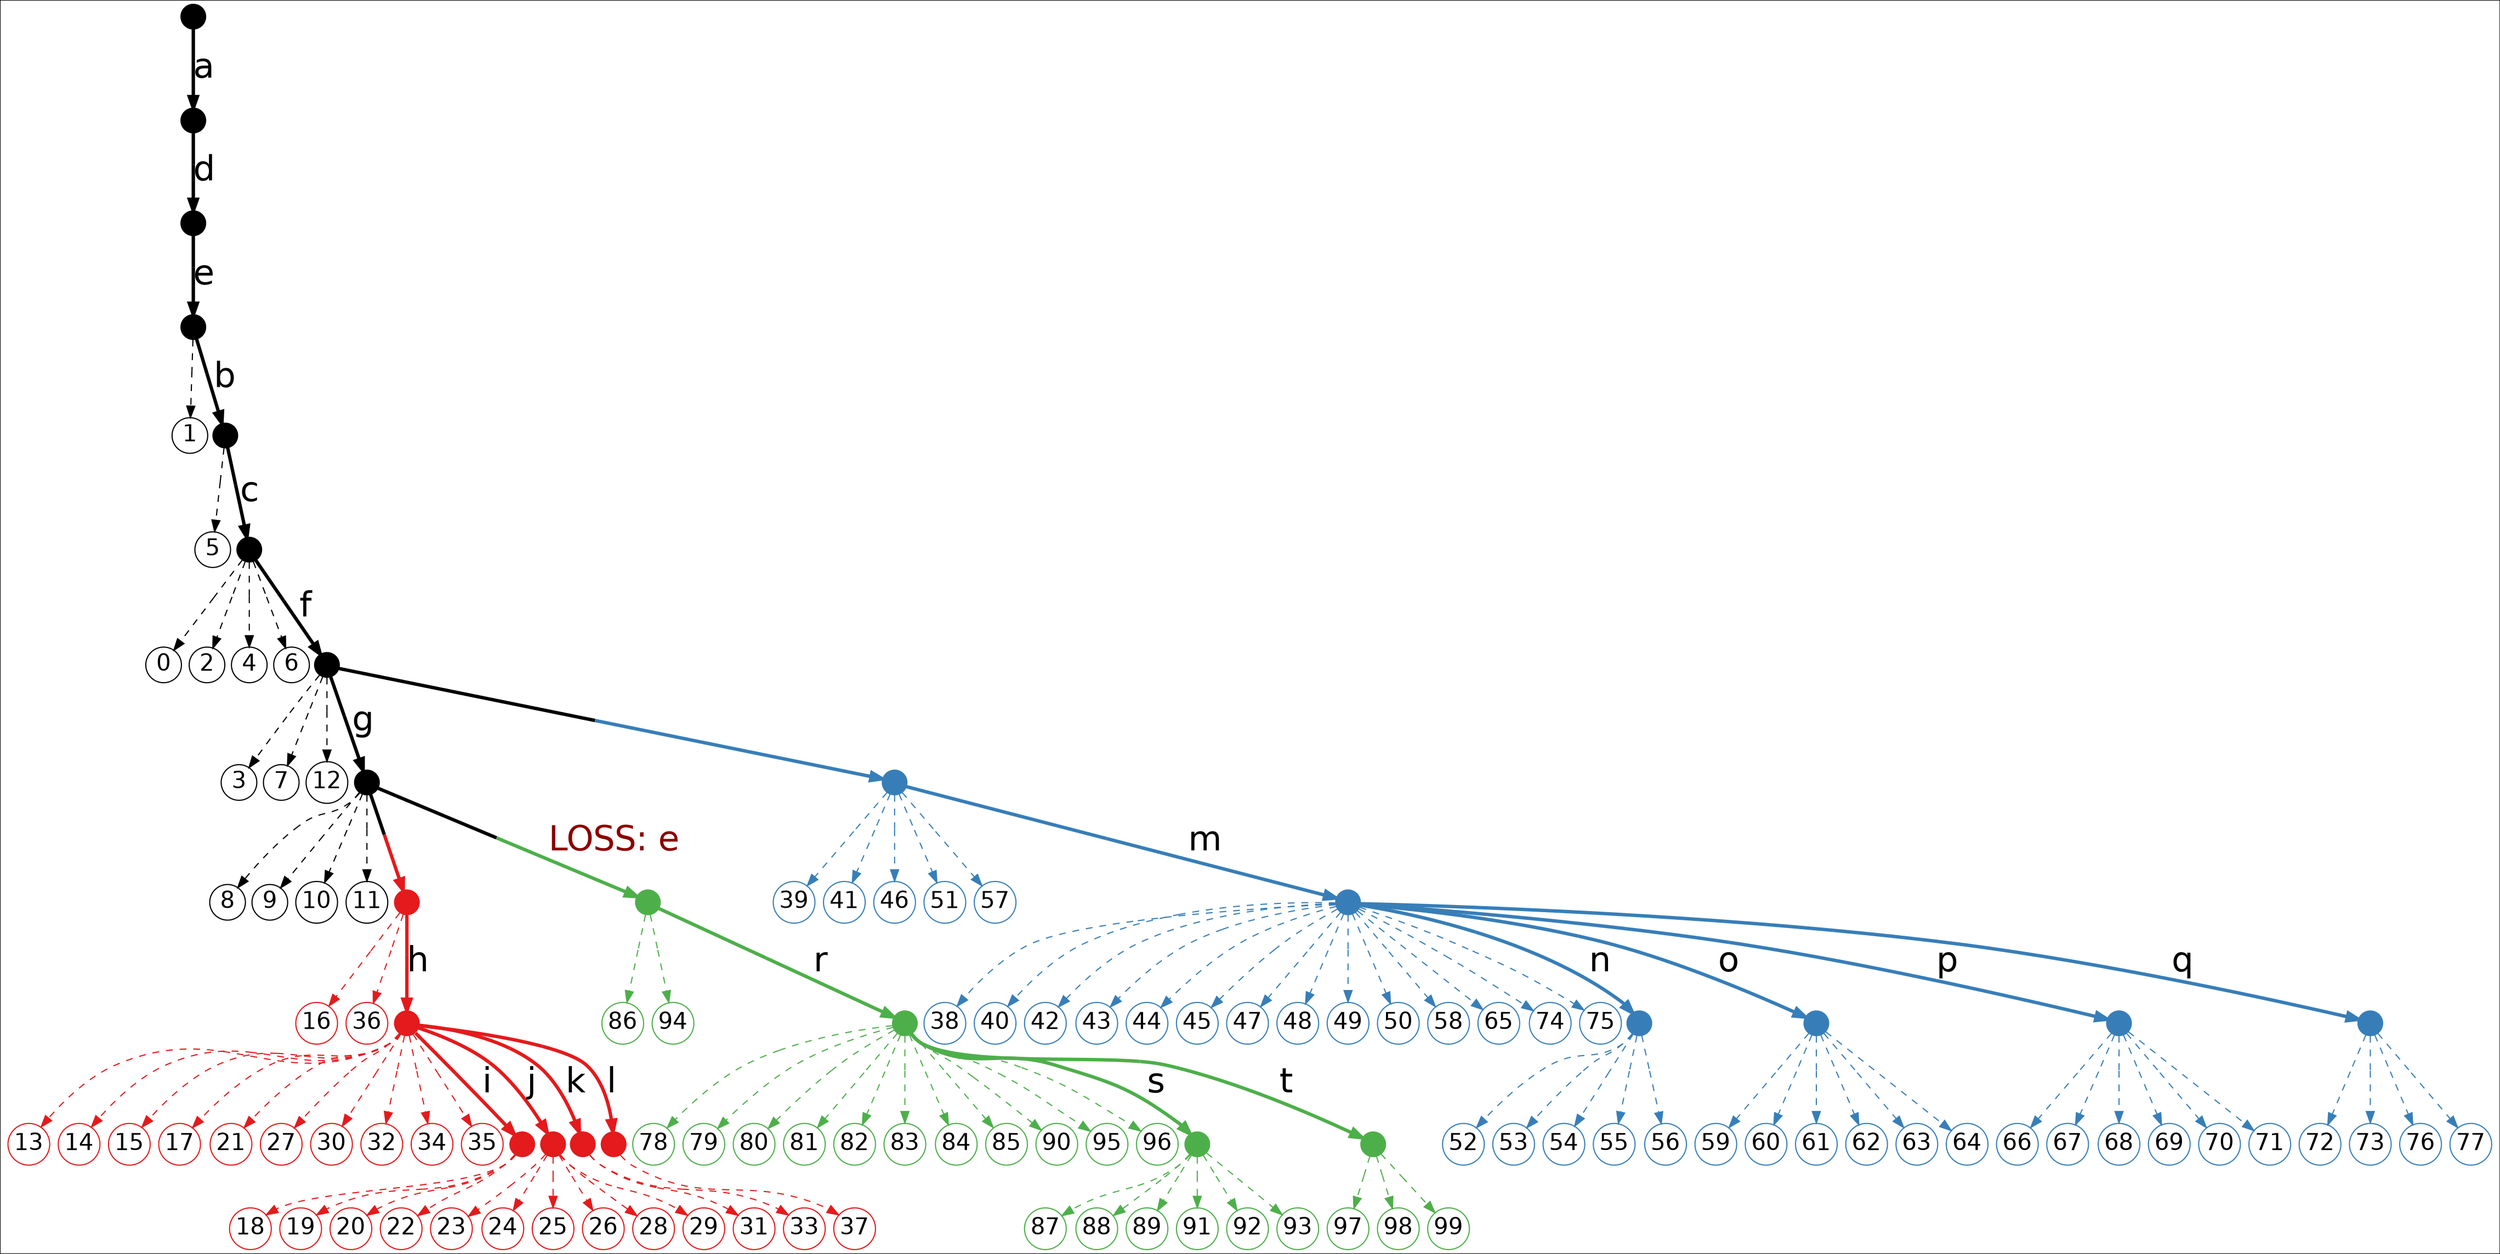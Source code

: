 digraph g{
ratio=0.5
nodesep=0
graph [fontname = "helvetica", colorscheme=set19];
node [fontname = "helvetica", colorscheme=set19];
edge [fontname = "helvetica", colorscheme=set19];
"CELL:0" [label = "0", shape=circle, height = 0.3, width = 0.3, margin=0, color = 0, fontsize = 20]; 
"CELL:1" [label = "1", shape=circle, height = 0.3, width = 0.3, margin=0, color = 0, fontsize = 20]; 
"CELL:2" [label = "2", shape=circle, height = 0.3, width = 0.3, margin=0, color = 0, fontsize = 20]; 
"CELL:3" [label = "3", shape=circle, height = 0.3, width = 0.3, margin=0, color = 0, fontsize = 20]; 
"CELL:4" [label = "4", shape=circle, height = 0.3, width = 0.3, margin=0, color = 0, fontsize = 20]; 
"CELL:5" [label = "5", shape=circle, height = 0.3, width = 0.3, margin=0, color = 0, fontsize = 20]; 
"CELL:6" [label = "6", shape=circle, height = 0.3, width = 0.3, margin=0, color = 0, fontsize = 20]; 
"CELL:7" [label = "7", shape=circle, height = 0.3, width = 0.3, margin=0, color = 0, fontsize = 20]; 
"CELL:8" [label = "8", shape=circle, height = 0.3, width = 0.3, margin=0, color = 0, fontsize = 20]; 
"CELL:9" [label = "9", shape=circle, height = 0.3, width = 0.3, margin=0, color = 0, fontsize = 20]; 
"CELL:10" [label = "10", shape=circle, height = 0.3, width = 0.3, margin=0, color = 0, fontsize = 20]; 
"CELL:11" [label = "11", shape=circle, height = 0.3, width = 0.3, margin=0, color = 0, fontsize = 20]; 
"CELL:12" [label = "12", shape=circle, height = 0.3, width = 0.3, margin=0, color = 0, fontsize = 20]; 
"CELL:13" [label = "13", shape=circle, height = 0.3, width = 0.3, margin=0, color = 1, fontsize = 20]; 
"CELL:14" [label = "14", shape=circle, height = 0.3, width = 0.3, margin=0, color = 1, fontsize = 20]; 
"CELL:15" [label = "15", shape=circle, height = 0.3, width = 0.3, margin=0, color = 1, fontsize = 20]; 
"CELL:16" [label = "16", shape=circle, height = 0.3, width = 0.3, margin=0, color = 1, fontsize = 20]; 
"CELL:17" [label = "17", shape=circle, height = 0.3, width = 0.3, margin=0, color = 1, fontsize = 20]; 
"CELL:18" [label = "18", shape=circle, height = 0.3, width = 0.3, margin=0, color = 1, fontsize = 20]; 
"CELL:19" [label = "19", shape=circle, height = 0.3, width = 0.3, margin=0, color = 1, fontsize = 20]; 
"CELL:20" [label = "20", shape=circle, height = 0.3, width = 0.3, margin=0, color = 1, fontsize = 20]; 
"CELL:21" [label = "21", shape=circle, height = 0.3, width = 0.3, margin=0, color = 1, fontsize = 20]; 
"CELL:22" [label = "22", shape=circle, height = 0.3, width = 0.3, margin=0, color = 1, fontsize = 20]; 
"CELL:23" [label = "23", shape=circle, height = 0.3, width = 0.3, margin=0, color = 1, fontsize = 20]; 
"CELL:24" [label = "24", shape=circle, height = 0.3, width = 0.3, margin=0, color = 1, fontsize = 20]; 
"CELL:25" [label = "25", shape=circle, height = 0.3, width = 0.3, margin=0, color = 1, fontsize = 20]; 
"CELL:26" [label = "26", shape=circle, height = 0.3, width = 0.3, margin=0, color = 1, fontsize = 20]; 
"CELL:27" [label = "27", shape=circle, height = 0.3, width = 0.3, margin=0, color = 1, fontsize = 20]; 
"CELL:28" [label = "28", shape=circle, height = 0.3, width = 0.3, margin=0, color = 1, fontsize = 20]; 
"CELL:29" [label = "29", shape=circle, height = 0.3, width = 0.3, margin=0, color = 1, fontsize = 20]; 
"CELL:30" [label = "30", shape=circle, height = 0.3, width = 0.3, margin=0, color = 1, fontsize = 20]; 
"CELL:31" [label = "31", shape=circle, height = 0.3, width = 0.3, margin=0, color = 1, fontsize = 20]; 
"CELL:32" [label = "32", shape=circle, height = 0.3, width = 0.3, margin=0, color = 1, fontsize = 20]; 
"CELL:33" [label = "33", shape=circle, height = 0.3, width = 0.3, margin=0, color = 1, fontsize = 20]; 
"CELL:34" [label = "34", shape=circle, height = 0.3, width = 0.3, margin=0, color = 1, fontsize = 20]; 
"CELL:35" [label = "35", shape=circle, height = 0.3, width = 0.3, margin=0, color = 1, fontsize = 20]; 
"CELL:36" [label = "36", shape=circle, height = 0.3, width = 0.3, margin=0, color = 1, fontsize = 20]; 
"CELL:37" [label = "37", shape=circle, height = 0.3, width = 0.3, margin=0, color = 1, fontsize = 20]; 
"CELL:38" [label = "38", shape=circle, height = 0.3, width = 0.3, margin=0, color = 2, fontsize = 20]; 
"CELL:39" [label = "39", shape=circle, height = 0.3, width = 0.3, margin=0, color = 2, fontsize = 20]; 
"CELL:40" [label = "40", shape=circle, height = 0.3, width = 0.3, margin=0, color = 2, fontsize = 20]; 
"CELL:41" [label = "41", shape=circle, height = 0.3, width = 0.3, margin=0, color = 2, fontsize = 20]; 
"CELL:42" [label = "42", shape=circle, height = 0.3, width = 0.3, margin=0, color = 2, fontsize = 20]; 
"CELL:43" [label = "43", shape=circle, height = 0.3, width = 0.3, margin=0, color = 2, fontsize = 20]; 
"CELL:44" [label = "44", shape=circle, height = 0.3, width = 0.3, margin=0, color = 2, fontsize = 20]; 
"CELL:45" [label = "45", shape=circle, height = 0.3, width = 0.3, margin=0, color = 2, fontsize = 20]; 
"CELL:46" [label = "46", shape=circle, height = 0.3, width = 0.3, margin=0, color = 2, fontsize = 20]; 
"CELL:47" [label = "47", shape=circle, height = 0.3, width = 0.3, margin=0, color = 2, fontsize = 20]; 
"CELL:48" [label = "48", shape=circle, height = 0.3, width = 0.3, margin=0, color = 2, fontsize = 20]; 
"CELL:49" [label = "49", shape=circle, height = 0.3, width = 0.3, margin=0, color = 2, fontsize = 20]; 
"CELL:50" [label = "50", shape=circle, height = 0.3, width = 0.3, margin=0, color = 2, fontsize = 20]; 
"CELL:51" [label = "51", shape=circle, height = 0.3, width = 0.3, margin=0, color = 2, fontsize = 20]; 
"CELL:52" [label = "52", shape=circle, height = 0.3, width = 0.3, margin=0, color = 2, fontsize = 20]; 
"CELL:53" [label = "53", shape=circle, height = 0.3, width = 0.3, margin=0, color = 2, fontsize = 20]; 
"CELL:54" [label = "54", shape=circle, height = 0.3, width = 0.3, margin=0, color = 2, fontsize = 20]; 
"CELL:55" [label = "55", shape=circle, height = 0.3, width = 0.3, margin=0, color = 2, fontsize = 20]; 
"CELL:56" [label = "56", shape=circle, height = 0.3, width = 0.3, margin=0, color = 2, fontsize = 20]; 
"CELL:57" [label = "57", shape=circle, height = 0.3, width = 0.3, margin=0, color = 2, fontsize = 20]; 
"CELL:58" [label = "58", shape=circle, height = 0.3, width = 0.3, margin=0, color = 2, fontsize = 20]; 
"CELL:59" [label = "59", shape=circle, height = 0.3, width = 0.3, margin=0, color = 2, fontsize = 20]; 
"CELL:60" [label = "60", shape=circle, height = 0.3, width = 0.3, margin=0, color = 2, fontsize = 20]; 
"CELL:61" [label = "61", shape=circle, height = 0.3, width = 0.3, margin=0, color = 2, fontsize = 20]; 
"CELL:62" [label = "62", shape=circle, height = 0.3, width = 0.3, margin=0, color = 2, fontsize = 20]; 
"CELL:63" [label = "63", shape=circle, height = 0.3, width = 0.3, margin=0, color = 2, fontsize = 20]; 
"CELL:64" [label = "64", shape=circle, height = 0.3, width = 0.3, margin=0, color = 2, fontsize = 20]; 
"CELL:65" [label = "65", shape=circle, height = 0.3, width = 0.3, margin=0, color = 2, fontsize = 20]; 
"CELL:66" [label = "66", shape=circle, height = 0.3, width = 0.3, margin=0, color = 2, fontsize = 20]; 
"CELL:67" [label = "67", shape=circle, height = 0.3, width = 0.3, margin=0, color = 2, fontsize = 20]; 
"CELL:68" [label = "68", shape=circle, height = 0.3, width = 0.3, margin=0, color = 2, fontsize = 20]; 
"CELL:69" [label = "69", shape=circle, height = 0.3, width = 0.3, margin=0, color = 2, fontsize = 20]; 
"CELL:70" [label = "70", shape=circle, height = 0.3, width = 0.3, margin=0, color = 2, fontsize = 20]; 
"CELL:71" [label = "71", shape=circle, height = 0.3, width = 0.3, margin=0, color = 2, fontsize = 20]; 
"CELL:72" [label = "72", shape=circle, height = 0.3, width = 0.3, margin=0, color = 2, fontsize = 20]; 
"CELL:73" [label = "73", shape=circle, height = 0.3, width = 0.3, margin=0, color = 2, fontsize = 20]; 
"CELL:74" [label = "74", shape=circle, height = 0.3, width = 0.3, margin=0, color = 2, fontsize = 20]; 
"CELL:75" [label = "75", shape=circle, height = 0.3, width = 0.3, margin=0, color = 2, fontsize = 20]; 
"CELL:76" [label = "76", shape=circle, height = 0.3, width = 0.3, margin=0, color = 2, fontsize = 20]; 
"CELL:77" [label = "77", shape=circle, height = 0.3, width = 0.3, margin=0, color = 2, fontsize = 20]; 
"CELL:78" [label = "78", shape=circle, height = 0.3, width = 0.3, margin=0, color = 3, fontsize = 20]; 
"CELL:79" [label = "79", shape=circle, height = 0.3, width = 0.3, margin=0, color = 3, fontsize = 20]; 
"CELL:80" [label = "80", shape=circle, height = 0.3, width = 0.3, margin=0, color = 3, fontsize = 20]; 
"CELL:81" [label = "81", shape=circle, height = 0.3, width = 0.3, margin=0, color = 3, fontsize = 20]; 
"CELL:82" [label = "82", shape=circle, height = 0.3, width = 0.3, margin=0, color = 3, fontsize = 20]; 
"CELL:83" [label = "83", shape=circle, height = 0.3, width = 0.3, margin=0, color = 3, fontsize = 20]; 
"CELL:84" [label = "84", shape=circle, height = 0.3, width = 0.3, margin=0, color = 3, fontsize = 20]; 
"CELL:85" [label = "85", shape=circle, height = 0.3, width = 0.3, margin=0, color = 3, fontsize = 20]; 
"CELL:86" [label = "86", shape=circle, height = 0.3, width = 0.3, margin=0, color = 3, fontsize = 20]; 
"CELL:87" [label = "87", shape=circle, height = 0.3, width = 0.3, margin=0, color = 3, fontsize = 20]; 
"CELL:88" [label = "88", shape=circle, height = 0.3, width = 0.3, margin=0, color = 3, fontsize = 20]; 
"CELL:89" [label = "89", shape=circle, height = 0.3, width = 0.3, margin=0, color = 3, fontsize = 20]; 
"CELL:90" [label = "90", shape=circle, height = 0.3, width = 0.3, margin=0, color = 3, fontsize = 20]; 
"CELL:91" [label = "91", shape=circle, height = 0.3, width = 0.3, margin=0, color = 3, fontsize = 20]; 
"CELL:92" [label = "92", shape=circle, height = 0.3, width = 0.3, margin=0, color = 3, fontsize = 20]; 
"CELL:93" [label = "93", shape=circle, height = 0.3, width = 0.3, margin=0, color = 3, fontsize = 20]; 
"CELL:94" [label = "94", shape=circle, height = 0.3, width = 0.3, margin=0, color = 3, fontsize = 20]; 
"CELL:95" [label = "95", shape=circle, height = 0.3, width = 0.3, margin=0, color = 3, fontsize = 20]; 
"CELL:96" [label = "96", shape=circle, height = 0.3, width = 0.3, margin=0, color = 3, fontsize = 20]; 
"CELL:97" [label = "97", shape=circle, height = 0.3, width = 0.3, margin=0, color = 3, fontsize = 20]; 
"CELL:98" [label = "98", shape=circle, height = 0.3, width = 0.3, margin=0, color = 3, fontsize = 20]; 
"CELL:99" [label = "99", shape=circle, height = 0.3, width = 0.3, margin=0, color = 3, fontsize = 20]; 
"MUT:a" [label = "", color = 0, height = 0.3, width = 0.3, shape=point]; 
"MUT:b" [label = "", color = 0, height = 0.3, width = 0.3, shape=point]; 
"MUT:c" [label = "", color = 0, height = 0.3, width = 0.3, shape=point]; 
"MUT:d" [label = "", color = 0, height = 0.3, width = 0.3, shape=point]; 
"MUT:e" [label = "", color = 0, height = 0.3, width = 0.3, shape=point]; 
"MUT:f" [label = "", color = 0, height = 0.3, width = 0.3, shape=point]; 
"MUT:g" [label = "", color = 0, height = 0.3, width = 0.3, shape=point]; 
"MUT:h" [label = "", color = 1, height = 0.3, width = 0.3, shape=point]; 
"MUT:i" [label = "", color = 1, height = 0.3, width = 0.3, shape=point]; 
"MUT:j" [label = "", color = 1, height = 0.3, width = 0.3, shape=point]; 
"MUT:k" [label = "", color = 1, height = 0.3, width = 0.3, shape=point]; 
"MUT:l" [label = "", color = 1, height = 0.3, width = 0.3, shape=point]; 
"MUT:m" [label = "", color = 2, height = 0.3, width = 0.3, shape=point]; 
"MUT:n" [label = "", color = 2, height = 0.3, width = 0.3, shape=point]; 
"MUT:o" [label = "", color = 2, height = 0.3, width = 0.3, shape=point]; 
"MUT:p" [label = "", color = 2, height = 0.3, width = 0.3, shape=point]; 
"MUT:q" [label = "", color = 2, height = 0.3, width = 0.3, shape=point]; 
"MUT:r" [label = "", color = 3, height = 0.3, width = 0.3, shape=point]; 
"MUT:s" [label = "", color = 3, height = 0.3, width = 0.3, shape=point]; 
"MUT:t" [label = "", color = 3, height = 0.3, width = 0.3, shape=point]; 
"ROOT:0" [label = "", color = 0, height = 0.3, width = 0.3, shape=point]; 
"ROOT:1" [label = "", color = 1, height = 0.3, width = 0.3, shape=point]; 
"ROOT:2" [label = "", color = 2, height = 0.3, width = 0.3, shape=point]; 
"ROOT:3" [label = "", color = 3, height = 0.3, width = 0.3, shape=point]; 
"ROOT:0" -> "MUT:a" [penwidth=3, label = "a", fontsize = 30, color="0;0.5:0"];
"MUT:a" -> "MUT:d" [penwidth=3, label = "d", fontsize = 30, color="0;0.5:0"];
"MUT:d" -> "MUT:e" [penwidth=3, label = "e", fontsize = 30, color="0;0.5:0"];
"MUT:e" -> "MUT:b" [penwidth=3, label = "b", fontsize = 30, color="0;0.5:0"];
"MUT:e" -> "CELL:1" [penwidth=1, style=dashed, color = "0;0.5:0"];
"MUT:b" -> "MUT:c" [penwidth=3, label = "c", fontsize = 30, color="0;0.5:0"];
"MUT:b" -> "CELL:5" [penwidth=1, style=dashed, color = "0;0.5:0"];
"MUT:c" -> "CELL:0" [penwidth=1, style=dashed, color = "0;0.5:0"];
"MUT:c" -> "CELL:2" [penwidth=1, style=dashed, color = "0;0.5:0"];
"MUT:c" -> "MUT:f" [penwidth=3, label = "f", fontsize = 30, color="0;0.5:0"];
"MUT:c" -> "CELL:4" [penwidth=1, style=dashed, color = "0;0.5:0"];
"MUT:c" -> "CELL:6" [penwidth=1, style=dashed, color = "0;0.5:0"];
"MUT:f" -> "CELL:3" [penwidth=1, style=dashed, color = "0;0.5:0"];
"MUT:f" -> "CELL:7" [penwidth=1, style=dashed, color = "0;0.5:0"];
"MUT:f" -> "MUT:g" [penwidth=3, label = "g", fontsize = 30, color="0;0.5:0"];
"MUT:f" -> "CELL:12" [penwidth=1, style=dashed, color = "0;0.5:0"];
"MUT:f" -> "ROOT:2" [label = "", fontsize=30,fontcolor="#8b0000", penwidth=3, color = "0;0.5:2"];
"MUT:g" -> "CELL:8" [penwidth=1, style=dashed, color = "0;0.5:0"];
"MUT:g" -> "CELL:9" [penwidth=1, style=dashed, color = "0;0.5:0"];
"MUT:g" -> "CELL:10" [penwidth=1, style=dashed, color = "0;0.5:0"];
"MUT:g" -> "CELL:11" [penwidth=1, style=dashed, color = "0;0.5:0"];
"MUT:g" -> "ROOT:1" [label = "", fontsize=30,fontcolor="#8b0000", penwidth=3, color = "0;0.5:1"];
"MUT:g" -> "ROOT:3" [label = "LOSS: e", fontsize=30,fontcolor="#8b0000", penwidth=3, color = "0;0.5:3"];
"ROOT:1" -> "MUT:h" [penwidth=3, label = "h", fontsize = 30, color="1;0.5:1"];
"ROOT:1" -> "CELL:16" [penwidth=1, style=dashed, color = "1;0.5:1"];
"ROOT:1" -> "CELL:36" [penwidth=1, style=dashed, color = "1;0.5:1"];
"MUT:h" -> "CELL:13" [penwidth=1, style=dashed, color = "1;0.5:1"];
"MUT:h" -> "CELL:14" [penwidth=1, style=dashed, color = "1;0.5:1"];
"MUT:h" -> "CELL:15" [penwidth=1, style=dashed, color = "1;0.5:1"];
"MUT:h" -> "CELL:17" [penwidth=1, style=dashed, color = "1;0.5:1"];
"MUT:h" -> "MUT:i" [penwidth=3, label = "i", fontsize = 30, color="1;0.5:1"];
"MUT:h" -> "CELL:21" [penwidth=1, style=dashed, color = "1;0.5:1"];
"MUT:h" -> "MUT:j" [penwidth=3, label = "j", fontsize = 30, color="1;0.5:1"];
"MUT:h" -> "CELL:27" [penwidth=1, style=dashed, color = "1;0.5:1"];
"MUT:h" -> "CELL:30" [penwidth=1, style=dashed, color = "1;0.5:1"];
"MUT:h" -> "MUT:k" [penwidth=3, label = "k", fontsize = 30, color="1;0.5:1"];
"MUT:h" -> "CELL:32" [penwidth=1, style=dashed, color = "1;0.5:1"];
"MUT:h" -> "CELL:34" [penwidth=1, style=dashed, color = "1;0.5:1"];
"MUT:h" -> "CELL:35" [penwidth=1, style=dashed, color = "1;0.5:1"];
"MUT:h" -> "MUT:l" [penwidth=3, label = "l", fontsize = 30, color="1;0.5:1"];
"MUT:i" -> "CELL:18" [penwidth=1, style=dashed, color = "1;0.5:1"];
"MUT:i" -> "CELL:19" [penwidth=1, style=dashed, color = "1;0.5:1"];
"MUT:i" -> "CELL:20" [penwidth=1, style=dashed, color = "1;0.5:1"];
"MUT:i" -> "CELL:22" [penwidth=1, style=dashed, color = "1;0.5:1"];
"MUT:j" -> "CELL:23" [penwidth=1, style=dashed, color = "1;0.5:1"];
"MUT:j" -> "CELL:24" [penwidth=1, style=dashed, color = "1;0.5:1"];
"MUT:j" -> "CELL:25" [penwidth=1, style=dashed, color = "1;0.5:1"];
"MUT:j" -> "CELL:26" [penwidth=1, style=dashed, color = "1;0.5:1"];
"MUT:j" -> "CELL:28" [penwidth=1, style=dashed, color = "1;0.5:1"];
"MUT:j" -> "CELL:29" [penwidth=1, style=dashed, color = "1;0.5:1"];
"MUT:k" -> "CELL:31" [penwidth=1, style=dashed, color = "1;0.5:1"];
"MUT:k" -> "CELL:33" [penwidth=1, style=dashed, color = "1;0.5:1"];
"MUT:l" -> "CELL:37" [penwidth=1, style=dashed, color = "1;0.5:1"];
"ROOT:2" -> "MUT:m" [penwidth=3, label = "m", fontsize = 30, color="2;0.5:2"];
"ROOT:2" -> "CELL:39" [penwidth=1, style=dashed, color = "2;0.5:2"];
"ROOT:2" -> "CELL:41" [penwidth=1, style=dashed, color = "2;0.5:2"];
"ROOT:2" -> "CELL:46" [penwidth=1, style=dashed, color = "2;0.5:2"];
"ROOT:2" -> "CELL:51" [penwidth=1, style=dashed, color = "2;0.5:2"];
"ROOT:2" -> "CELL:57" [penwidth=1, style=dashed, color = "2;0.5:2"];
"MUT:m" -> "CELL:38" [penwidth=1, style=dashed, color = "2;0.5:2"];
"MUT:m" -> "CELL:40" [penwidth=1, style=dashed, color = "2;0.5:2"];
"MUT:m" -> "CELL:42" [penwidth=1, style=dashed, color = "2;0.5:2"];
"MUT:m" -> "CELL:43" [penwidth=1, style=dashed, color = "2;0.5:2"];
"MUT:m" -> "CELL:44" [penwidth=1, style=dashed, color = "2;0.5:2"];
"MUT:m" -> "CELL:45" [penwidth=1, style=dashed, color = "2;0.5:2"];
"MUT:m" -> "CELL:47" [penwidth=1, style=dashed, color = "2;0.5:2"];
"MUT:m" -> "CELL:48" [penwidth=1, style=dashed, color = "2;0.5:2"];
"MUT:m" -> "CELL:49" [penwidth=1, style=dashed, color = "2;0.5:2"];
"MUT:m" -> "CELL:50" [penwidth=1, style=dashed, color = "2;0.5:2"];
"MUT:m" -> "MUT:n" [penwidth=3, label = "n", fontsize = 30, color="2;0.5:2"];
"MUT:m" -> "CELL:58" [penwidth=1, style=dashed, color = "2;0.5:2"];
"MUT:m" -> "MUT:o" [penwidth=3, label = "o", fontsize = 30, color="2;0.5:2"];
"MUT:m" -> "CELL:65" [penwidth=1, style=dashed, color = "2;0.5:2"];
"MUT:m" -> "MUT:p" [penwidth=3, label = "p", fontsize = 30, color="2;0.5:2"];
"MUT:m" -> "MUT:q" [penwidth=3, label = "q", fontsize = 30, color="2;0.5:2"];
"MUT:m" -> "CELL:74" [penwidth=1, style=dashed, color = "2;0.5:2"];
"MUT:m" -> "CELL:75" [penwidth=1, style=dashed, color = "2;0.5:2"];
"MUT:n" -> "CELL:52" [penwidth=1, style=dashed, color = "2;0.5:2"];
"MUT:n" -> "CELL:53" [penwidth=1, style=dashed, color = "2;0.5:2"];
"MUT:n" -> "CELL:54" [penwidth=1, style=dashed, color = "2;0.5:2"];
"MUT:n" -> "CELL:55" [penwidth=1, style=dashed, color = "2;0.5:2"];
"MUT:n" -> "CELL:56" [penwidth=1, style=dashed, color = "2;0.5:2"];
"MUT:o" -> "CELL:59" [penwidth=1, style=dashed, color = "2;0.5:2"];
"MUT:o" -> "CELL:60" [penwidth=1, style=dashed, color = "2;0.5:2"];
"MUT:o" -> "CELL:61" [penwidth=1, style=dashed, color = "2;0.5:2"];
"MUT:o" -> "CELL:62" [penwidth=1, style=dashed, color = "2;0.5:2"];
"MUT:o" -> "CELL:63" [penwidth=1, style=dashed, color = "2;0.5:2"];
"MUT:o" -> "CELL:64" [penwidth=1, style=dashed, color = "2;0.5:2"];
"MUT:p" -> "CELL:66" [penwidth=1, style=dashed, color = "2;0.5:2"];
"MUT:p" -> "CELL:67" [penwidth=1, style=dashed, color = "2;0.5:2"];
"MUT:p" -> "CELL:68" [penwidth=1, style=dashed, color = "2;0.5:2"];
"MUT:p" -> "CELL:69" [penwidth=1, style=dashed, color = "2;0.5:2"];
"MUT:p" -> "CELL:70" [penwidth=1, style=dashed, color = "2;0.5:2"];
"MUT:p" -> "CELL:71" [penwidth=1, style=dashed, color = "2;0.5:2"];
"MUT:q" -> "CELL:72" [penwidth=1, style=dashed, color = "2;0.5:2"];
"MUT:q" -> "CELL:73" [penwidth=1, style=dashed, color = "2;0.5:2"];
"MUT:q" -> "CELL:76" [penwidth=1, style=dashed, color = "2;0.5:2"];
"MUT:q" -> "CELL:77" [penwidth=1, style=dashed, color = "2;0.5:2"];
"ROOT:3" -> "MUT:r" [penwidth=3, label = "r", fontsize = 30, color="3;0.5:3"];
"ROOT:3" -> "CELL:86" [penwidth=1, style=dashed, color = "3;0.5:3"];
"ROOT:3" -> "CELL:94" [penwidth=1, style=dashed, color = "3;0.5:3"];
"MUT:r" -> "CELL:78" [penwidth=1, style=dashed, color = "3;0.5:3"];
"MUT:r" -> "CELL:79" [penwidth=1, style=dashed, color = "3;0.5:3"];
"MUT:r" -> "CELL:80" [penwidth=1, style=dashed, color = "3;0.5:3"];
"MUT:r" -> "CELL:81" [penwidth=1, style=dashed, color = "3;0.5:3"];
"MUT:r" -> "CELL:82" [penwidth=1, style=dashed, color = "3;0.5:3"];
"MUT:r" -> "CELL:83" [penwidth=1, style=dashed, color = "3;0.5:3"];
"MUT:r" -> "CELL:84" [penwidth=1, style=dashed, color = "3;0.5:3"];
"MUT:r" -> "CELL:85" [penwidth=1, style=dashed, color = "3;0.5:3"];
"MUT:r" -> "MUT:s" [penwidth=3, label = "s", fontsize = 30, color="3;0.5:3"];
"MUT:r" -> "CELL:90" [penwidth=1, style=dashed, color = "3;0.5:3"];
"MUT:r" -> "CELL:95" [penwidth=1, style=dashed, color = "3;0.5:3"];
"MUT:r" -> "CELL:96" [penwidth=1, style=dashed, color = "3;0.5:3"];
"MUT:r" -> "MUT:t" [penwidth=3, label = "t", fontsize = 30, color="3;0.5:3"];
"MUT:s" -> "CELL:87" [penwidth=1, style=dashed, color = "3;0.5:3"];
"MUT:s" -> "CELL:88" [penwidth=1, style=dashed, color = "3;0.5:3"];
"MUT:s" -> "CELL:89" [penwidth=1, style=dashed, color = "3;0.5:3"];
"MUT:s" -> "CELL:91" [penwidth=1, style=dashed, color = "3;0.5:3"];
"MUT:s" -> "CELL:92" [penwidth=1, style=dashed, color = "3;0.5:3"];
"MUT:s" -> "CELL:93" [penwidth=1, style=dashed, color = "3;0.5:3"];
"MUT:t" -> "CELL:97" [penwidth=1, style=dashed, color = "3;0.5:3"];
"MUT:t" -> "CELL:98" [penwidth=1, style=dashed, color = "3;0.5:3"];
"MUT:t" -> "CELL:99" [penwidth=1, style=dashed, color = "3;0.5:3"];
}
